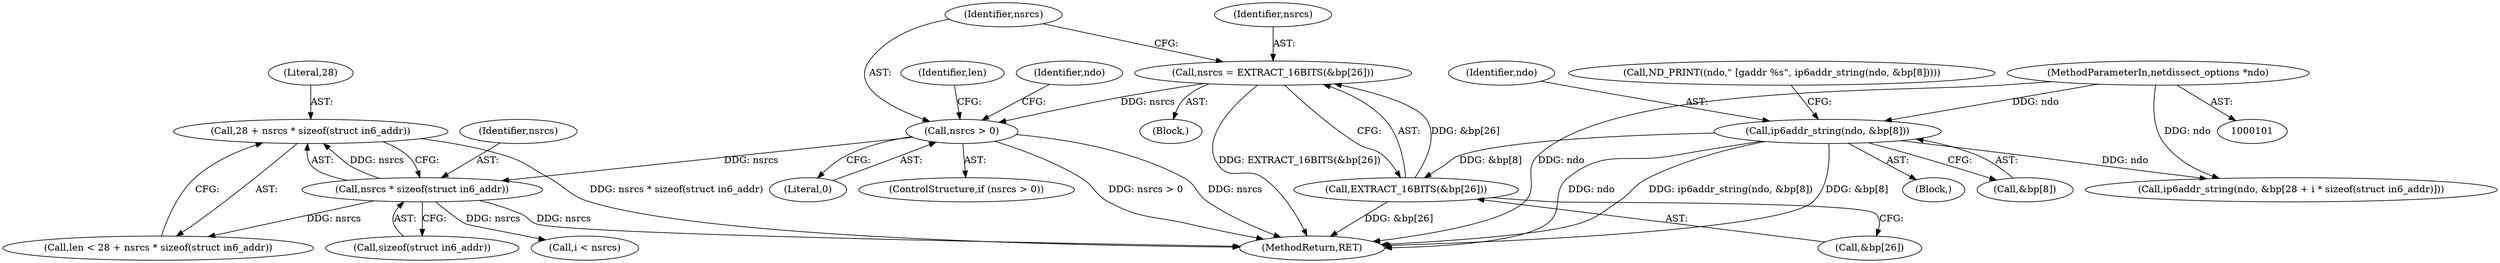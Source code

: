 digraph "0_tcpdump_d7505276842e85bfd067fa21cdb32b8a2dc3c5e4_3@API" {
"1000293" [label="(Call,28 + nsrcs * sizeof(struct in6_addr))"];
"1000295" [label="(Call,nsrcs * sizeof(struct in6_addr))"];
"1000286" [label="(Call,nsrcs > 0)"];
"1000278" [label="(Call,nsrcs = EXTRACT_16BITS(&bp[26]))"];
"1000280" [label="(Call,EXTRACT_16BITS(&bp[26]))"];
"1000191" [label="(Call,ip6addr_string(ndo, &bp[8]))"];
"1000102" [label="(MethodParameterIn,netdissect_options *ndo)"];
"1000288" [label="(Literal,0)"];
"1000281" [label="(Call,&bp[26])"];
"1000105" [label="(Block,)"];
"1000278" [label="(Call,nsrcs = EXTRACT_16BITS(&bp[26]))"];
"1000286" [label="(Call,nsrcs > 0)"];
"1000191" [label="(Call,ip6addr_string(ndo, &bp[8]))"];
"1000319" [label="(Call,i < nsrcs)"];
"1000280" [label="(Call,EXTRACT_16BITS(&bp[26]))"];
"1000189" [label="(Block,)"];
"1000291" [label="(Call,len < 28 + nsrcs * sizeof(struct in6_addr))"];
"1000186" [label="(Call,ND_PRINT((ndo,\" [gaddr %s\", ip6addr_string(ndo, &bp[8]))))"];
"1000192" [label="(Identifier,ndo)"];
"1000287" [label="(Identifier,nsrcs)"];
"1000341" [label="(Call,ip6addr_string(ndo, &bp[28 + i * sizeof(struct in6_addr)]))"];
"1000296" [label="(Identifier,nsrcs)"];
"1000295" [label="(Call,nsrcs * sizeof(struct in6_addr))"];
"1000285" [label="(ControlStructure,if (nsrcs > 0))"];
"1000376" [label="(MethodReturn,RET)"];
"1000292" [label="(Identifier,len)"];
"1000193" [label="(Call,&bp[8])"];
"1000102" [label="(MethodParameterIn,netdissect_options *ndo)"];
"1000297" [label="(Call,sizeof(struct in6_addr))"];
"1000293" [label="(Call,28 + nsrcs * sizeof(struct in6_addr))"];
"1000294" [label="(Literal,28)"];
"1000365" [label="(Identifier,ndo)"];
"1000279" [label="(Identifier,nsrcs)"];
"1000293" -> "1000291"  [label="AST: "];
"1000293" -> "1000295"  [label="CFG: "];
"1000294" -> "1000293"  [label="AST: "];
"1000295" -> "1000293"  [label="AST: "];
"1000291" -> "1000293"  [label="CFG: "];
"1000293" -> "1000376"  [label="DDG: nsrcs * sizeof(struct in6_addr)"];
"1000295" -> "1000293"  [label="DDG: nsrcs"];
"1000295" -> "1000297"  [label="CFG: "];
"1000296" -> "1000295"  [label="AST: "];
"1000297" -> "1000295"  [label="AST: "];
"1000295" -> "1000376"  [label="DDG: nsrcs"];
"1000295" -> "1000291"  [label="DDG: nsrcs"];
"1000286" -> "1000295"  [label="DDG: nsrcs"];
"1000295" -> "1000319"  [label="DDG: nsrcs"];
"1000286" -> "1000285"  [label="AST: "];
"1000286" -> "1000288"  [label="CFG: "];
"1000287" -> "1000286"  [label="AST: "];
"1000288" -> "1000286"  [label="AST: "];
"1000292" -> "1000286"  [label="CFG: "];
"1000365" -> "1000286"  [label="CFG: "];
"1000286" -> "1000376"  [label="DDG: nsrcs > 0"];
"1000286" -> "1000376"  [label="DDG: nsrcs"];
"1000278" -> "1000286"  [label="DDG: nsrcs"];
"1000278" -> "1000105"  [label="AST: "];
"1000278" -> "1000280"  [label="CFG: "];
"1000279" -> "1000278"  [label="AST: "];
"1000280" -> "1000278"  [label="AST: "];
"1000287" -> "1000278"  [label="CFG: "];
"1000278" -> "1000376"  [label="DDG: EXTRACT_16BITS(&bp[26])"];
"1000280" -> "1000278"  [label="DDG: &bp[26]"];
"1000280" -> "1000281"  [label="CFG: "];
"1000281" -> "1000280"  [label="AST: "];
"1000280" -> "1000376"  [label="DDG: &bp[26]"];
"1000191" -> "1000280"  [label="DDG: &bp[8]"];
"1000191" -> "1000189"  [label="AST: "];
"1000191" -> "1000193"  [label="CFG: "];
"1000192" -> "1000191"  [label="AST: "];
"1000193" -> "1000191"  [label="AST: "];
"1000186" -> "1000191"  [label="CFG: "];
"1000191" -> "1000376"  [label="DDG: ip6addr_string(ndo, &bp[8])"];
"1000191" -> "1000376"  [label="DDG: &bp[8]"];
"1000191" -> "1000376"  [label="DDG: ndo"];
"1000102" -> "1000191"  [label="DDG: ndo"];
"1000191" -> "1000341"  [label="DDG: ndo"];
"1000102" -> "1000101"  [label="AST: "];
"1000102" -> "1000376"  [label="DDG: ndo"];
"1000102" -> "1000341"  [label="DDG: ndo"];
}
